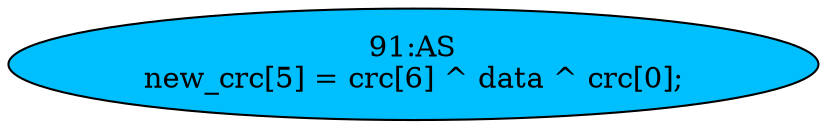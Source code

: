 strict digraph "" {
	node [label="\N"];
	"91:AS"	 [ast="<pyverilog.vparser.ast.Assign object at 0x7f1e241df3d0>",
		def_var="['new_crc']",
		fillcolor=deepskyblue,
		label="91:AS
new_crc[5] = crc[6] ^ data ^ crc[0];",
		statements="[]",
		style=filled,
		typ=Assign,
		use_var="['crc', 'data', 'crc']"];
}
